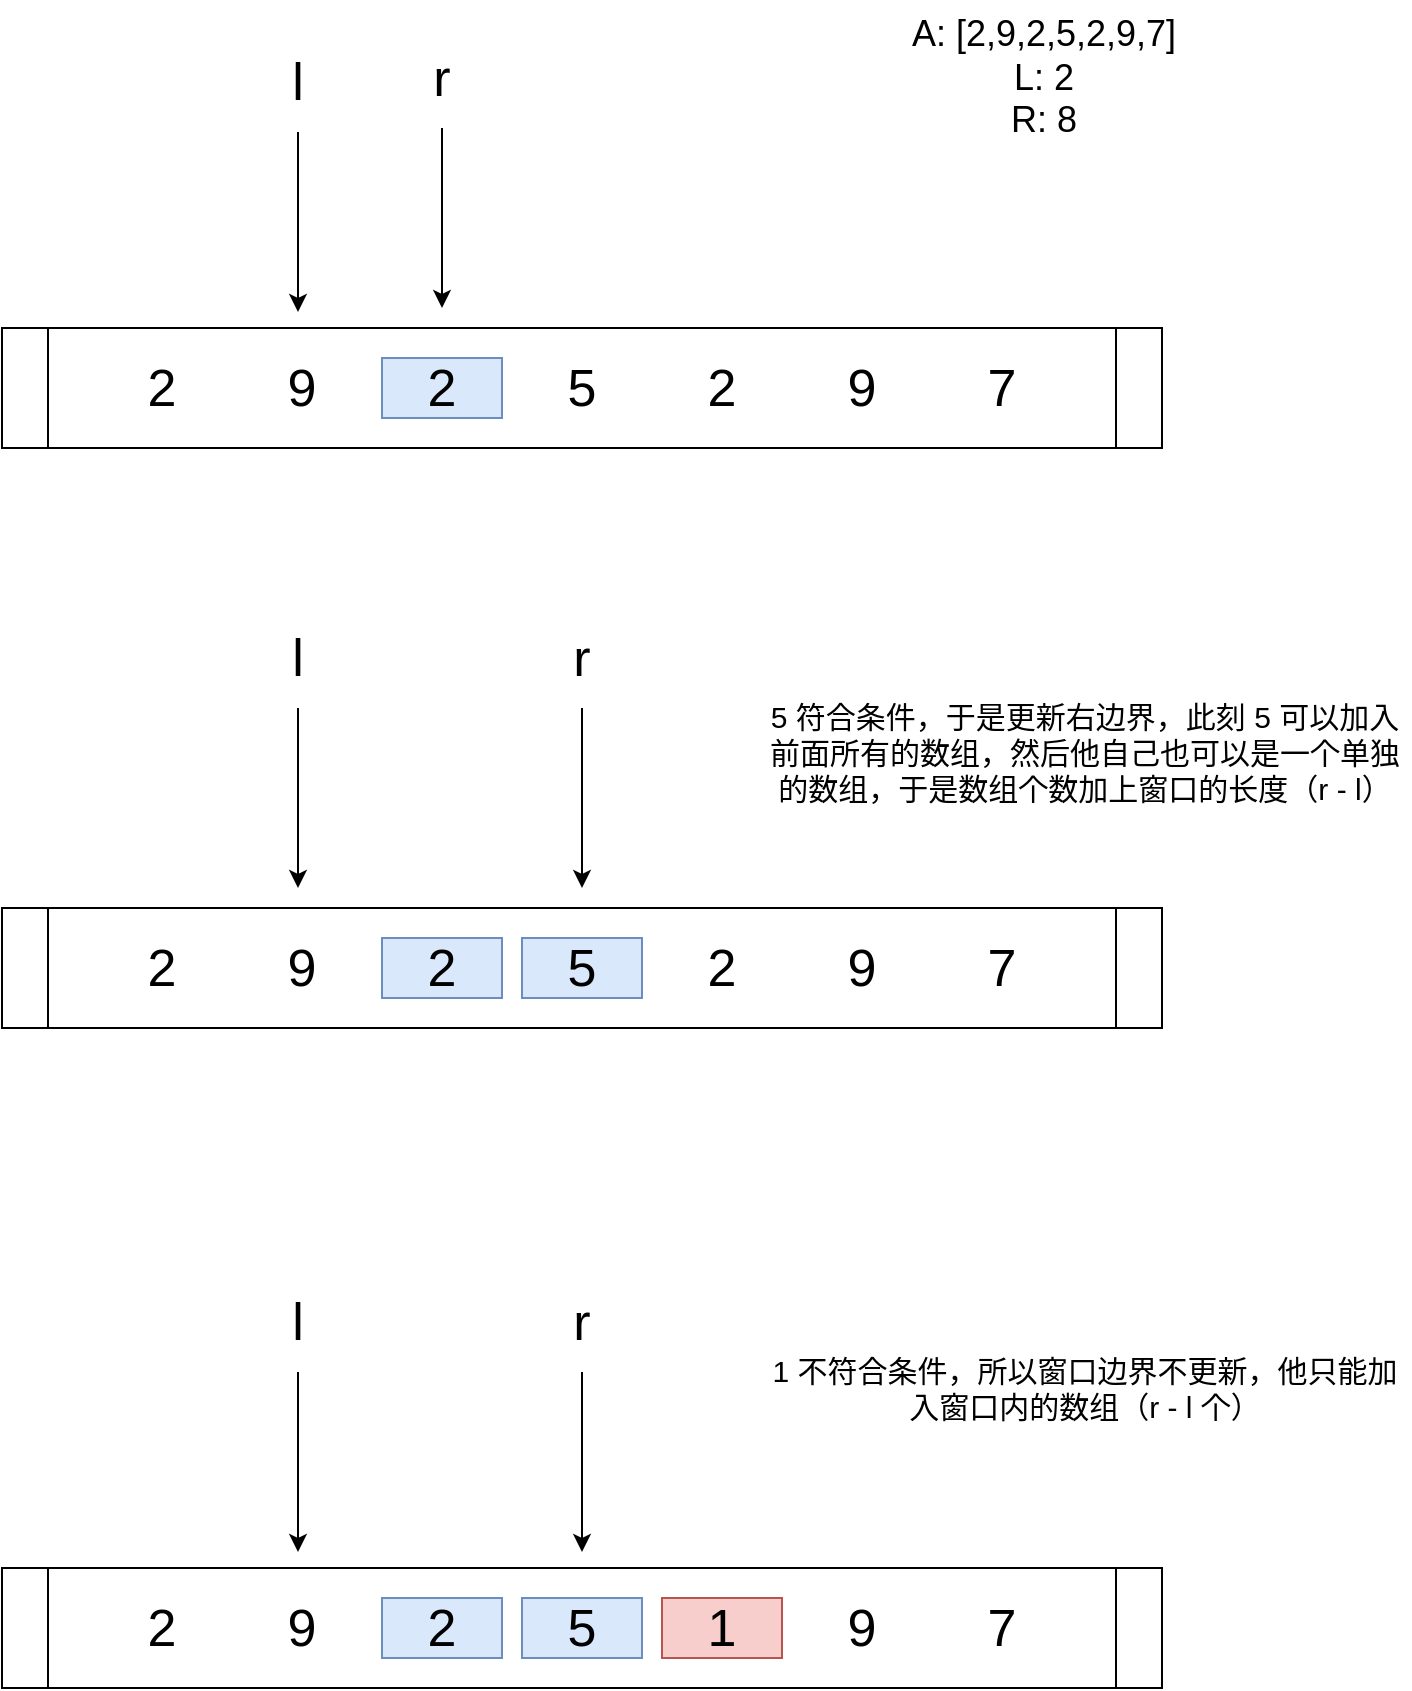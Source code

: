 <mxfile version="14.4.4" type="device"><diagram id="PaNTf_dPj7M7YmYXrJuG" name="Page-1"><mxGraphModel dx="1838" dy="587" grid="0" gridSize="10" guides="1" tooltips="1" connect="1" arrows="1" fold="1" page="0" pageScale="1" pageWidth="827" pageHeight="1169" math="0" shadow="0"><root><mxCell id="0"/><mxCell id="1" parent="0"/><mxCell id="ai4ofSYSv4AMjTd6Abmz-1" value="" style="shape=process;whiteSpace=wrap;html=1;backgroundOutline=1;size=0.039;" vertex="1" parent="1"><mxGeometry x="-520" y="540" width="580" height="60" as="geometry"/></mxCell><mxCell id="ai4ofSYSv4AMjTd6Abmz-2" value="&lt;span style=&quot;font-size: 26px&quot;&gt;2&lt;/span&gt;" style="text;html=1;strokeColor=none;fillColor=none;align=center;verticalAlign=middle;whiteSpace=wrap;rounded=0;" vertex="1" parent="1"><mxGeometry x="-470" y="555" width="60" height="30" as="geometry"/></mxCell><mxCell id="ai4ofSYSv4AMjTd6Abmz-3" value="&lt;span style=&quot;font-size: 26px&quot;&gt;9&lt;/span&gt;" style="text;html=1;strokeColor=none;fillColor=none;align=center;verticalAlign=middle;whiteSpace=wrap;rounded=0;" vertex="1" parent="1"><mxGeometry x="-400" y="555" width="60" height="30" as="geometry"/></mxCell><mxCell id="ai4ofSYSv4AMjTd6Abmz-4" value="&lt;span style=&quot;font-size: 26px&quot;&gt;9&lt;/span&gt;" style="text;html=1;strokeColor=none;fillColor=none;align=center;verticalAlign=middle;whiteSpace=wrap;rounded=0;" vertex="1" parent="1"><mxGeometry x="-120" y="555" width="60" height="30" as="geometry"/></mxCell><mxCell id="ai4ofSYSv4AMjTd6Abmz-5" value="&lt;span style=&quot;font-size: 26px&quot;&gt;2&lt;/span&gt;" style="text;html=1;strokeColor=none;fillColor=none;align=center;verticalAlign=middle;whiteSpace=wrap;rounded=0;" vertex="1" parent="1"><mxGeometry x="-190" y="555" width="60" height="30" as="geometry"/></mxCell><mxCell id="ai4ofSYSv4AMjTd6Abmz-6" value="&lt;span style=&quot;font-size: 26px&quot;&gt;7&lt;/span&gt;" style="text;html=1;strokeColor=none;fillColor=none;align=center;verticalAlign=middle;whiteSpace=wrap;rounded=0;" vertex="1" parent="1"><mxGeometry x="-50" y="555" width="60" height="30" as="geometry"/></mxCell><mxCell id="ai4ofSYSv4AMjTd6Abmz-7" value="&lt;span style=&quot;font-size: 26px&quot;&gt;5&lt;/span&gt;" style="text;html=1;strokeColor=none;fillColor=none;align=center;verticalAlign=middle;whiteSpace=wrap;rounded=0;" vertex="1" parent="1"><mxGeometry x="-260" y="555" width="60" height="30" as="geometry"/></mxCell><mxCell id="ai4ofSYSv4AMjTd6Abmz-8" value="&lt;span style=&quot;font-size: 26px&quot;&gt;2&lt;/span&gt;" style="text;html=1;strokeColor=#6c8ebf;fillColor=#dae8fc;align=center;verticalAlign=middle;whiteSpace=wrap;rounded=0;" vertex="1" parent="1"><mxGeometry x="-330" y="555" width="60" height="30" as="geometry"/></mxCell><mxCell id="ai4ofSYSv4AMjTd6Abmz-9" value="" style="endArrow=classic;html=1;" edge="1" parent="1"><mxGeometry width="50" height="50" relative="1" as="geometry"><mxPoint x="-300" y="440" as="sourcePoint"/><mxPoint x="-300" y="530" as="targetPoint"/></mxGeometry></mxCell><mxCell id="ai4ofSYSv4AMjTd6Abmz-11" value="&lt;span style=&quot;font-size: 26px&quot;&gt;r&lt;/span&gt;" style="text;html=1;strokeColor=none;fillColor=none;align=center;verticalAlign=middle;whiteSpace=wrap;rounded=0;" vertex="1" parent="1"><mxGeometry x="-330" y="400" width="60" height="30" as="geometry"/></mxCell><mxCell id="ai4ofSYSv4AMjTd6Abmz-12" value="" style="shape=process;whiteSpace=wrap;html=1;backgroundOutline=1;size=0.039;" vertex="1" parent="1"><mxGeometry x="-520" y="830" width="580" height="60" as="geometry"/></mxCell><mxCell id="ai4ofSYSv4AMjTd6Abmz-13" value="&lt;span style=&quot;font-size: 26px&quot;&gt;2&lt;/span&gt;" style="text;html=1;strokeColor=none;fillColor=none;align=center;verticalAlign=middle;whiteSpace=wrap;rounded=0;" vertex="1" parent="1"><mxGeometry x="-470" y="845" width="60" height="30" as="geometry"/></mxCell><mxCell id="ai4ofSYSv4AMjTd6Abmz-14" value="&lt;span style=&quot;font-size: 26px&quot;&gt;9&lt;/span&gt;" style="text;html=1;strokeColor=none;fillColor=none;align=center;verticalAlign=middle;whiteSpace=wrap;rounded=0;" vertex="1" parent="1"><mxGeometry x="-400" y="845" width="60" height="30" as="geometry"/></mxCell><mxCell id="ai4ofSYSv4AMjTd6Abmz-15" value="&lt;span style=&quot;font-size: 26px&quot;&gt;9&lt;/span&gt;" style="text;html=1;strokeColor=none;fillColor=none;align=center;verticalAlign=middle;whiteSpace=wrap;rounded=0;" vertex="1" parent="1"><mxGeometry x="-120" y="845" width="60" height="30" as="geometry"/></mxCell><mxCell id="ai4ofSYSv4AMjTd6Abmz-16" value="&lt;span style=&quot;font-size: 26px&quot;&gt;2&lt;/span&gt;" style="text;html=1;strokeColor=none;fillColor=none;align=center;verticalAlign=middle;whiteSpace=wrap;rounded=0;" vertex="1" parent="1"><mxGeometry x="-190" y="845" width="60" height="30" as="geometry"/></mxCell><mxCell id="ai4ofSYSv4AMjTd6Abmz-17" value="&lt;span style=&quot;font-size: 26px&quot;&gt;7&lt;/span&gt;" style="text;html=1;strokeColor=none;fillColor=none;align=center;verticalAlign=middle;whiteSpace=wrap;rounded=0;" vertex="1" parent="1"><mxGeometry x="-50" y="845" width="60" height="30" as="geometry"/></mxCell><mxCell id="ai4ofSYSv4AMjTd6Abmz-18" value="&lt;span style=&quot;font-size: 26px&quot;&gt;5&lt;/span&gt;" style="text;html=1;strokeColor=#6c8ebf;fillColor=#dae8fc;align=center;verticalAlign=middle;whiteSpace=wrap;rounded=0;" vertex="1" parent="1"><mxGeometry x="-260" y="845" width="60" height="30" as="geometry"/></mxCell><mxCell id="ai4ofSYSv4AMjTd6Abmz-19" value="&lt;span style=&quot;font-size: 26px&quot;&gt;2&lt;/span&gt;" style="text;html=1;strokeColor=#6c8ebf;fillColor=#dae8fc;align=center;verticalAlign=middle;whiteSpace=wrap;rounded=0;" vertex="1" parent="1"><mxGeometry x="-330" y="845" width="60" height="30" as="geometry"/></mxCell><mxCell id="ai4ofSYSv4AMjTd6Abmz-20" value="" style="endArrow=classic;html=1;" edge="1" parent="1"><mxGeometry width="50" height="50" relative="1" as="geometry"><mxPoint x="-372" y="730" as="sourcePoint"/><mxPoint x="-372" y="820" as="targetPoint"/></mxGeometry></mxCell><mxCell id="ai4ofSYSv4AMjTd6Abmz-21" value="&lt;span style=&quot;font-size: 26px&quot;&gt;l&lt;/span&gt;" style="text;html=1;strokeColor=none;fillColor=none;align=center;verticalAlign=middle;whiteSpace=wrap;rounded=0;" vertex="1" parent="1"><mxGeometry x="-402" y="690" width="60" height="30" as="geometry"/></mxCell><mxCell id="ai4ofSYSv4AMjTd6Abmz-22" value="" style="endArrow=classic;html=1;" edge="1" parent="1"><mxGeometry width="50" height="50" relative="1" as="geometry"><mxPoint x="-230" y="730" as="sourcePoint"/><mxPoint x="-230" y="820" as="targetPoint"/></mxGeometry></mxCell><mxCell id="ai4ofSYSv4AMjTd6Abmz-23" value="&lt;span style=&quot;font-size: 26px&quot;&gt;r&lt;/span&gt;" style="text;html=1;strokeColor=none;fillColor=none;align=center;verticalAlign=middle;whiteSpace=wrap;rounded=0;" vertex="1" parent="1"><mxGeometry x="-260" y="690" width="60" height="30" as="geometry"/></mxCell><mxCell id="ai4ofSYSv4AMjTd6Abmz-24" value="" style="shape=process;whiteSpace=wrap;html=1;backgroundOutline=1;size=0.039;" vertex="1" parent="1"><mxGeometry x="-520" y="1160" width="580" height="60" as="geometry"/></mxCell><mxCell id="ai4ofSYSv4AMjTd6Abmz-25" value="&lt;span style=&quot;font-size: 26px&quot;&gt;2&lt;/span&gt;" style="text;html=1;strokeColor=none;fillColor=none;align=center;verticalAlign=middle;whiteSpace=wrap;rounded=0;" vertex="1" parent="1"><mxGeometry x="-470" y="1175" width="60" height="30" as="geometry"/></mxCell><mxCell id="ai4ofSYSv4AMjTd6Abmz-26" value="&lt;span style=&quot;font-size: 26px&quot;&gt;9&lt;/span&gt;" style="text;html=1;strokeColor=none;fillColor=none;align=center;verticalAlign=middle;whiteSpace=wrap;rounded=0;" vertex="1" parent="1"><mxGeometry x="-400" y="1175" width="60" height="30" as="geometry"/></mxCell><mxCell id="ai4ofSYSv4AMjTd6Abmz-27" value="&lt;span style=&quot;font-size: 26px&quot;&gt;9&lt;/span&gt;" style="text;html=1;strokeColor=none;fillColor=none;align=center;verticalAlign=middle;whiteSpace=wrap;rounded=0;" vertex="1" parent="1"><mxGeometry x="-120" y="1175" width="60" height="30" as="geometry"/></mxCell><mxCell id="ai4ofSYSv4AMjTd6Abmz-28" value="&lt;span style=&quot;font-size: 26px&quot;&gt;1&lt;/span&gt;" style="text;html=1;strokeColor=#b85450;fillColor=#f8cecc;align=center;verticalAlign=middle;whiteSpace=wrap;rounded=0;" vertex="1" parent="1"><mxGeometry x="-190" y="1175" width="60" height="30" as="geometry"/></mxCell><mxCell id="ai4ofSYSv4AMjTd6Abmz-29" value="&lt;span style=&quot;font-size: 26px&quot;&gt;7&lt;/span&gt;" style="text;html=1;strokeColor=none;fillColor=none;align=center;verticalAlign=middle;whiteSpace=wrap;rounded=0;" vertex="1" parent="1"><mxGeometry x="-50" y="1175" width="60" height="30" as="geometry"/></mxCell><mxCell id="ai4ofSYSv4AMjTd6Abmz-30" value="&lt;span style=&quot;font-size: 26px&quot;&gt;5&lt;/span&gt;" style="text;html=1;strokeColor=#6c8ebf;fillColor=#dae8fc;align=center;verticalAlign=middle;whiteSpace=wrap;rounded=0;" vertex="1" parent="1"><mxGeometry x="-260" y="1175" width="60" height="30" as="geometry"/></mxCell><mxCell id="ai4ofSYSv4AMjTd6Abmz-31" value="&lt;span style=&quot;font-size: 26px&quot;&gt;2&lt;/span&gt;" style="text;html=1;strokeColor=#6c8ebf;fillColor=#dae8fc;align=center;verticalAlign=middle;whiteSpace=wrap;rounded=0;" vertex="1" parent="1"><mxGeometry x="-330" y="1175" width="60" height="30" as="geometry"/></mxCell><mxCell id="ai4ofSYSv4AMjTd6Abmz-32" value="" style="endArrow=classic;html=1;" edge="1" parent="1"><mxGeometry width="50" height="50" relative="1" as="geometry"><mxPoint x="-372" y="1062" as="sourcePoint"/><mxPoint x="-372" y="1152" as="targetPoint"/></mxGeometry></mxCell><mxCell id="ai4ofSYSv4AMjTd6Abmz-33" value="&lt;span style=&quot;font-size: 26px&quot;&gt;l&lt;/span&gt;" style="text;html=1;strokeColor=none;fillColor=none;align=center;verticalAlign=middle;whiteSpace=wrap;rounded=0;" vertex="1" parent="1"><mxGeometry x="-402" y="1022" width="60" height="30" as="geometry"/></mxCell><mxCell id="ai4ofSYSv4AMjTd6Abmz-37" value="" style="endArrow=classic;html=1;" edge="1" parent="1"><mxGeometry width="50" height="50" relative="1" as="geometry"><mxPoint x="-230" y="1062" as="sourcePoint"/><mxPoint x="-230" y="1152" as="targetPoint"/></mxGeometry></mxCell><mxCell id="ai4ofSYSv4AMjTd6Abmz-38" value="&lt;span style=&quot;font-size: 26px&quot;&gt;r&lt;/span&gt;" style="text;html=1;strokeColor=none;fillColor=none;align=center;verticalAlign=middle;whiteSpace=wrap;rounded=0;" vertex="1" parent="1"><mxGeometry x="-260" y="1022" width="60" height="30" as="geometry"/></mxCell><mxCell id="ai4ofSYSv4AMjTd6Abmz-39" value="" style="endArrow=classic;html=1;" edge="1" parent="1"><mxGeometry width="50" height="50" relative="1" as="geometry"><mxPoint x="-372" y="442" as="sourcePoint"/><mxPoint x="-372" y="532" as="targetPoint"/></mxGeometry></mxCell><mxCell id="ai4ofSYSv4AMjTd6Abmz-40" value="&lt;span style=&quot;font-size: 26px&quot;&gt;l&lt;/span&gt;" style="text;html=1;strokeColor=none;fillColor=none;align=center;verticalAlign=middle;whiteSpace=wrap;rounded=0;" vertex="1" parent="1"><mxGeometry x="-402" y="402" width="60" height="30" as="geometry"/></mxCell><mxCell id="ai4ofSYSv4AMjTd6Abmz-42" value="&lt;div style=&quot;font-size: 18px&quot;&gt;&lt;font style=&quot;font-size: 18px&quot;&gt;A: [2,9,2,5,2,9,7]&lt;/font&gt;&lt;/div&gt;&lt;div style=&quot;font-size: 18px&quot;&gt;&lt;font style=&quot;font-size: 18px&quot;&gt;L: 2&lt;/font&gt;&lt;/div&gt;&lt;div style=&quot;font-size: 18px&quot;&gt;&lt;font style=&quot;font-size: 18px&quot;&gt;R: 8&lt;/font&gt;&lt;/div&gt;" style="text;html=1;strokeColor=none;fillColor=none;align=center;verticalAlign=middle;whiteSpace=wrap;rounded=0;" vertex="1" parent="1"><mxGeometry x="-85" y="376.5" width="172" height="77" as="geometry"/></mxCell><mxCell id="ai4ofSYSv4AMjTd6Abmz-44" value="&lt;font style=&quot;font-size: 15px&quot;&gt;5 符合条件，于是更新右边界，此刻 5 可以加入前面所有的数组，然后他自己也可以是一个单独的数组，于是数组个数加上窗口的长度（r - l）&lt;/font&gt;" style="text;html=1;strokeColor=none;fillColor=none;align=center;verticalAlign=middle;whiteSpace=wrap;rounded=0;" vertex="1" parent="1"><mxGeometry x="-141" y="690" width="325" height="123" as="geometry"/></mxCell><mxCell id="ai4ofSYSv4AMjTd6Abmz-45" value="&lt;span style=&quot;font-size: 15px&quot;&gt;1 不符合条件，所以窗口边界不更新，他只能加入窗口内的数组（r - l 个）&lt;/span&gt;" style="text;html=1;strokeColor=none;fillColor=none;align=center;verticalAlign=middle;whiteSpace=wrap;rounded=0;" vertex="1" parent="1"><mxGeometry x="-141" y="1008" width="325" height="123" as="geometry"/></mxCell></root></mxGraphModel></diagram></mxfile>